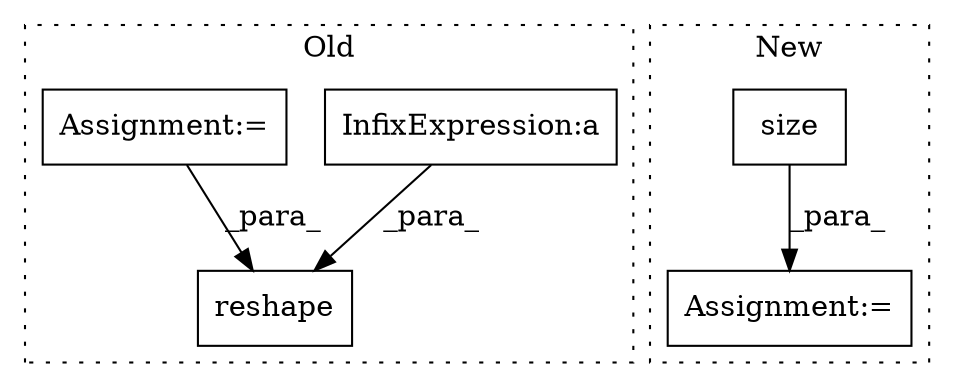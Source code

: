 digraph G {
subgraph cluster0 {
1 [label="reshape" a="32" s="9094,9114" l="8,1" shape="box"];
4 [label="InfixExpression:a" a="27" s="8811" l="3" shape="box"];
5 [label="Assignment:=" a="7" s="8842,8934" l="53,2" shape="box"];
label = "Old";
style="dotted";
}
subgraph cluster1 {
2 [label="size" a="32" s="9419,9429" l="5,1" shape="box"];
3 [label="Assignment:=" a="7" s="9367" l="2" shape="box"];
label = "New";
style="dotted";
}
2 -> 3 [label="_para_"];
4 -> 1 [label="_para_"];
5 -> 1 [label="_para_"];
}